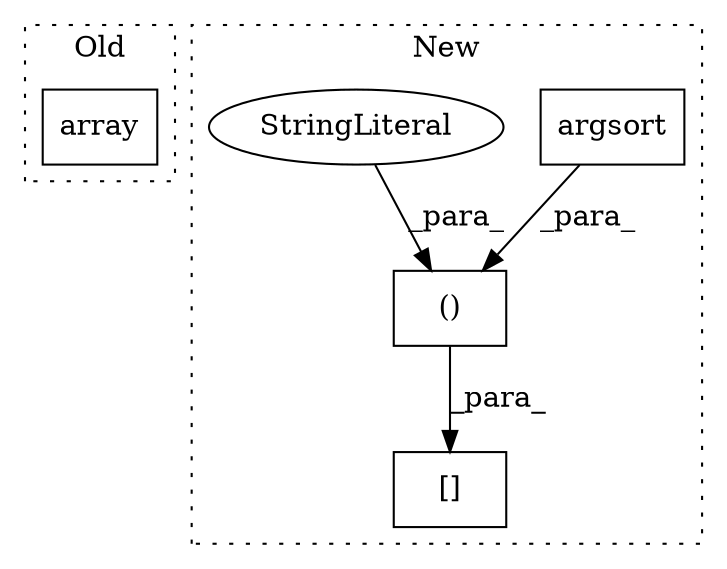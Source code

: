 digraph G {
subgraph cluster0 {
1 [label="array" a="32" s="10571,10601" l="6,1" shape="box"];
label = "Old";
style="dotted";
}
subgraph cluster1 {
2 [label="argsort" a="32" s="10420,10431" l="8,1" shape="box"];
3 [label="[]" a="2" s="10405,10461" l="9,2" shape="box"];
4 [label="()" a="106" s="10414" l="47" shape="box"];
5 [label="StringLiteral" a="45" s="10445" l="16" shape="ellipse"];
label = "New";
style="dotted";
}
2 -> 4 [label="_para_"];
4 -> 3 [label="_para_"];
5 -> 4 [label="_para_"];
}